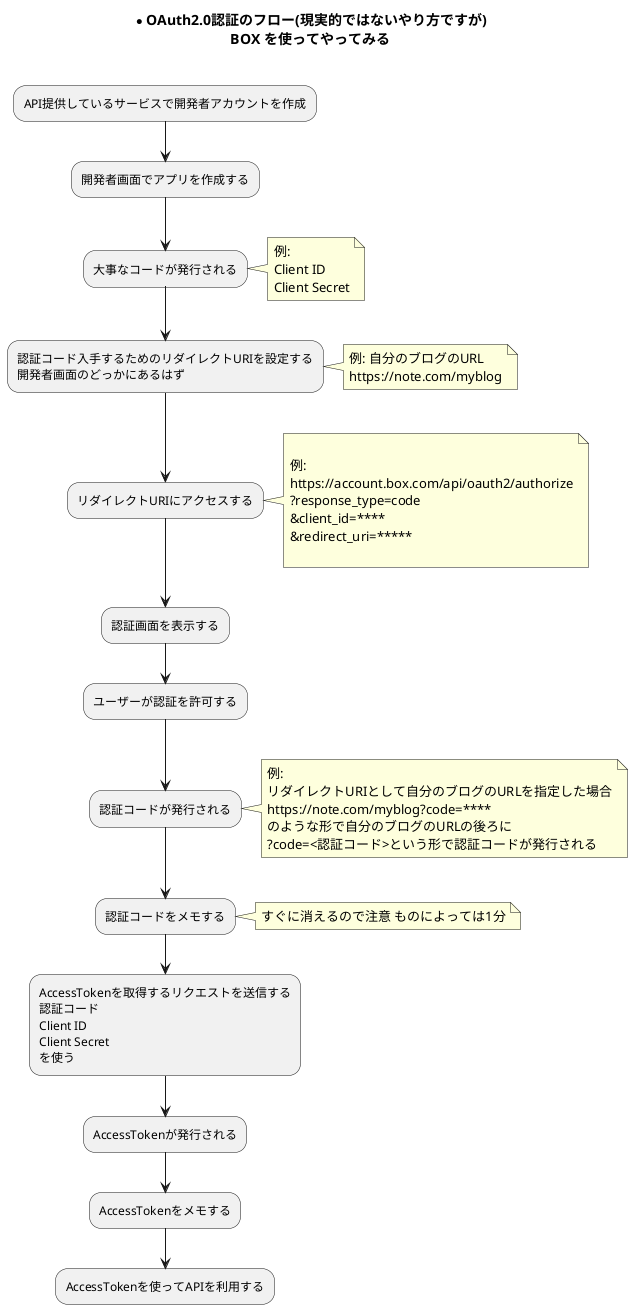 @startuml

title 
* **OAuth2.0認証のフロー(現実的ではないやり方ですが)**
BOX を使ってやってみる

end title

top to bottom direction

API提供しているサービスで開発者アカウントを作成 --> 開発者画面でアプリを作成する
--> 大事なコードが発行される
note right
例:
Client ID
Client Secret
end note

--> "認証コード入手するためのリダイレクトURIを設定する
開発者画面のどっかにあるはず
"
note right
例: 自分のブログのURL
https://note.com/myblog
end note



--> リダイレクトURIにアクセスする
note right

例:
https://account.box.com/api/oauth2/authorize
?response_type=code 
&client_id=*~*~*~*
&redirect_uri=*~*~*~*~*

end note

--> 認証画面を表示する
--> ユーザーが認証を許可する



--> 認証コードが発行される
note right
例:
リダイレクトURIとして自分のブログのURLを指定した場合
https://note.com/myblog?code=*~*~*~*
のような形で自分のブログのURLの後ろに
?code=<認証コード>という形で認証コードが発行される
end note
--> 認証コードをメモする
note right
すぐに消えるので注意 ものによっては1分
end note

--> "AccessTokenを取得するリクエストを送信する
認証コード
Client ID
Client Secret
を使う
"

--> AccessTokenが発行される
--> AccessTokenをメモする
--> "AccessTokenを使ってAPIを利用する"

@enduml